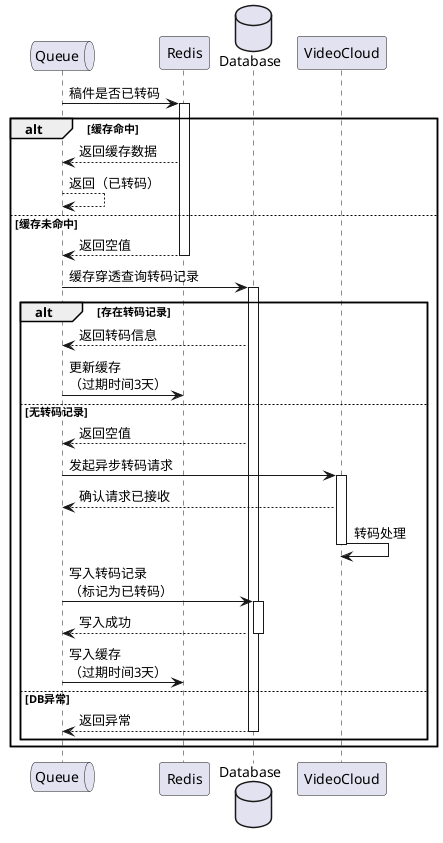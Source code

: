 @startuml

queue       Queue       as Consumer
Consumer -> Redis: 稿件是否已转码
activate Redis

alt 缓存命中
    Redis --> Consumer: 返回缓存数据
    Consumer --> Consumer: 返回（已转码）
else 缓存未命中
database    Database    as DB
    Redis --> Consumer: 返回空值
      deactivate Redis

    Consumer -> DB: 缓存穿透查询转码记录
    activate DB

    alt 存在转码记录
        DB --> Consumer: 返回转码信息
        Consumer -> Redis: 更新缓存\n（过期时间3天）
        deactivate Redis
    else 无转码记录
        DB --> Consumer: 返回空值
        Consumer -> VideoCloud: 发起异步转码请求
        activate VideoCloud
        VideoCloud --> Consumer: 确认请求已接收
        VideoCloud -> VideoCloud: 转码处理
        deactivate VideoCloud

        Consumer -> DB: 写入转码记录\n（标记为已转码）
        activate DB
        DB --> Consumer: 写入成功
        deactivate DB

        Consumer -> Redis: 写入缓存\n（过期时间3天）
        deactivate Redis
    else DB异常
        DB --> Consumer: 返回异常
        deactivate DB
    end
end

@enduml